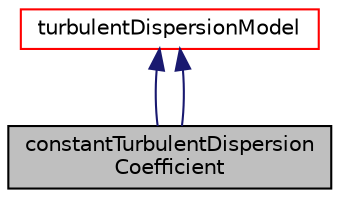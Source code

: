 digraph "constantTurbulentDispersionCoefficient"
{
  bgcolor="transparent";
  edge [fontname="Helvetica",fontsize="10",labelfontname="Helvetica",labelfontsize="10"];
  node [fontname="Helvetica",fontsize="10",shape=record];
  Node1 [label="constantTurbulentDispersion\lCoefficient",height=0.2,width=0.4,color="black", fillcolor="grey75", style="filled", fontcolor="black"];
  Node2 -> Node1 [dir="back",color="midnightblue",fontsize="10",style="solid",fontname="Helvetica"];
  Node2 [label="turbulentDispersionModel",height=0.2,width=0.4,color="red",URL="$a02697.html"];
  Node2 -> Node1 [dir="back",color="midnightblue",fontsize="10",style="solid",fontname="Helvetica"];
}
